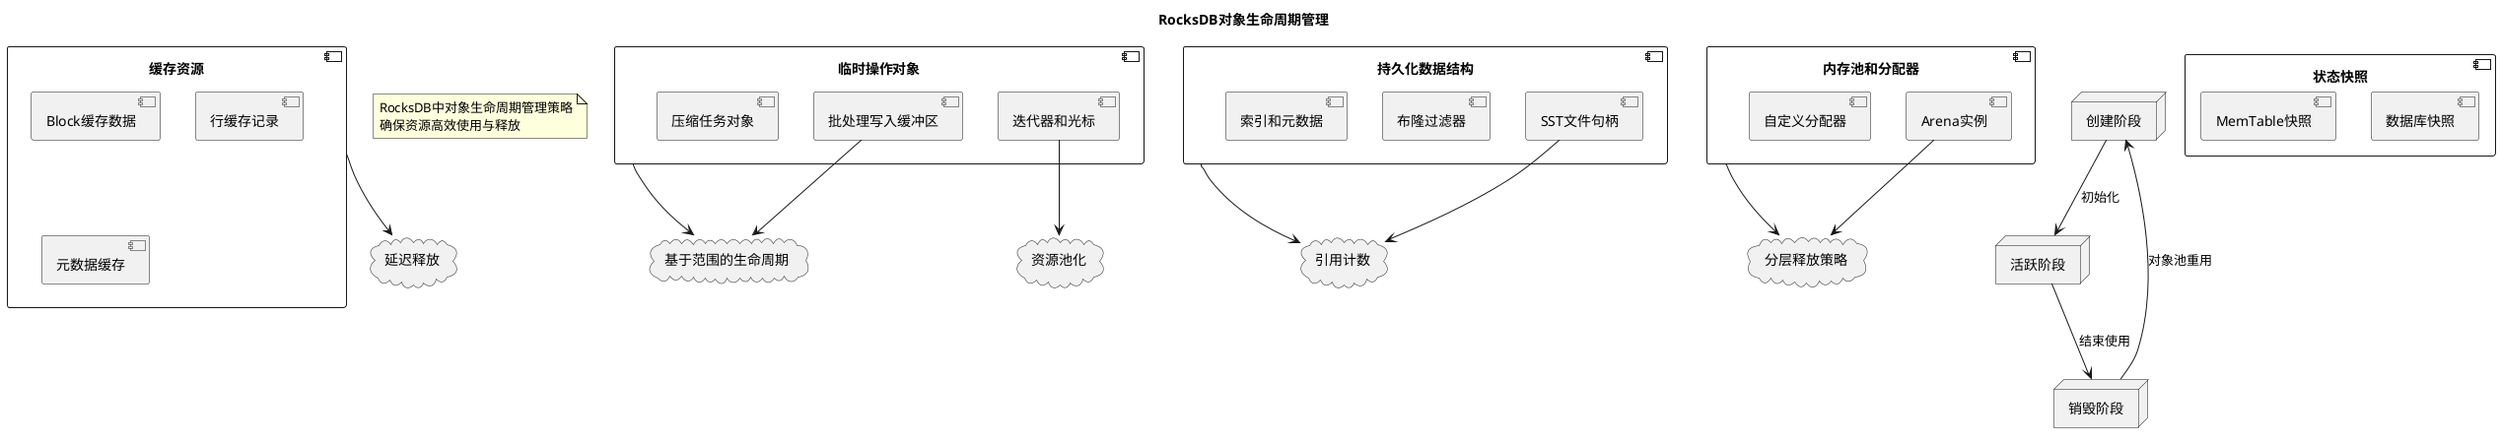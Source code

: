 @startuml RocksDB对象生命周期管理

' 标题和注释
title RocksDB对象生命周期管理
note as N1
  RocksDB中对象生命周期管理策略
  确保资源高效使用与释放
end note

' 定义组件
component "持久化数据结构" as PersistentStructures {
  [SST文件句柄]
  [布隆过滤器]
  [索引和元数据]
}

component "临时操作对象" as TempObjects {
  [迭代器和光标]
  [批处理写入缓冲区]
  [压缩任务对象]
}

component "缓存资源" as CacheResources {
  [Block缓存数据]
  [行缓存记录]
  [元数据缓存]
}

component "内存池和分配器" as MemPools {
  [Arena实例]
  [自定义分配器]
}

component "状态快照" as StateSnapshots {
  [数据库快照]
  [MemTable快照]
}

' 定义生命周期管理策略
cloud "基于范围的生命周期" as scope_based
cloud "引用计数" as ref_counting
cloud "分层释放策略" as hierarchical
cloud "延迟释放" as delayed
cloud "资源池化" as pooling

' 关联关系
TempObjects --> scope_based
PersistentStructures --> ref_counting
[SST文件句柄] --> ref_counting
[Arena实例] --> hierarchical
[批处理写入缓冲区] --> scope_based
CacheResources --> delayed
[迭代器和光标] --> pooling
MemPools --> hierarchical

' 生命周期阶段
node "创建阶段" as creation
node "活跃阶段" as active
node "销毁阶段" as destruction

' 对象生命周期
creation --> active : 初始化
active --> destruction : 结束使用
destruction --> creation : 对象池重用

@enduml 